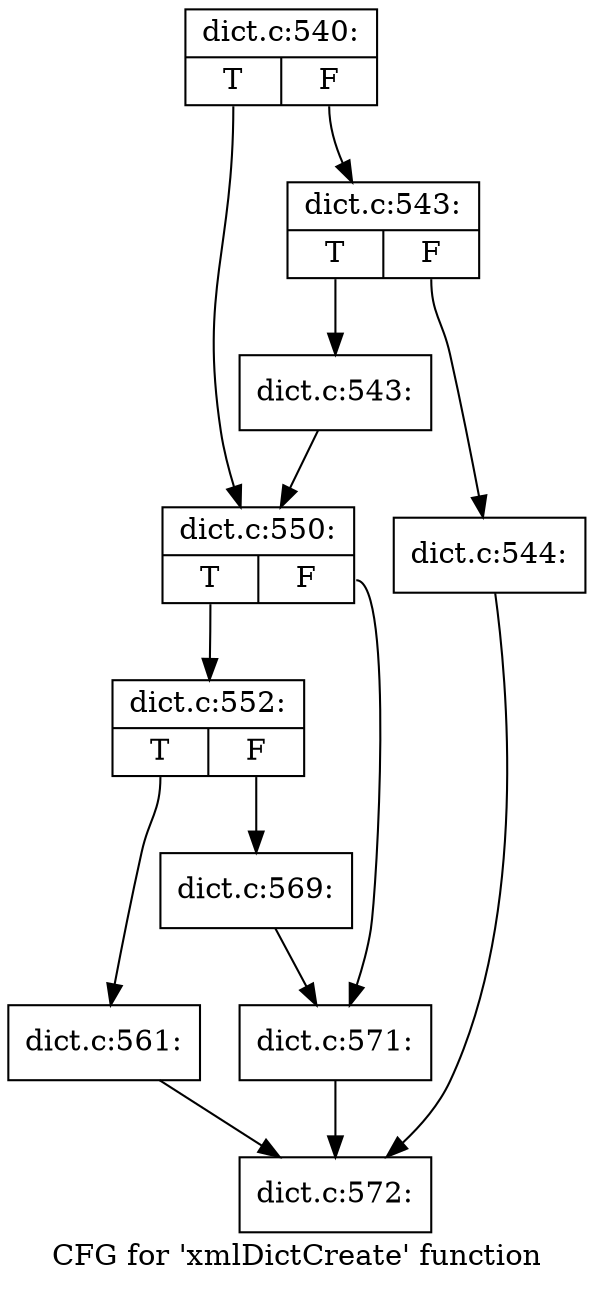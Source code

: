 digraph "CFG for 'xmlDictCreate' function" {
	label="CFG for 'xmlDictCreate' function";

	Node0x48a82c0 [shape=record,label="{dict.c:540:|{<s0>T|<s1>F}}"];
	Node0x48a82c0:s0 -> Node0x48a7be0;
	Node0x48a82c0:s1 -> Node0x48a8240;
	Node0x48a8240 [shape=record,label="{dict.c:543:|{<s0>T|<s1>F}}"];
	Node0x48a8240:s0 -> Node0x48a8470;
	Node0x48a8240:s1 -> Node0x48a8420;
	Node0x48a8420 [shape=record,label="{dict.c:544:}"];
	Node0x48a8420 -> Node0x4893740;
	Node0x48a8470 [shape=record,label="{dict.c:543:}"];
	Node0x48a8470 -> Node0x48a7be0;
	Node0x48a7be0 [shape=record,label="{dict.c:550:|{<s0>T|<s1>F}}"];
	Node0x48a7be0:s0 -> Node0x4895550;
	Node0x48a7be0:s1 -> Node0x48955a0;
	Node0x4895550 [shape=record,label="{dict.c:552:|{<s0>T|<s1>F}}"];
	Node0x4895550:s0 -> Node0x48acb20;
	Node0x4895550:s1 -> Node0x48acb70;
	Node0x48acb20 [shape=record,label="{dict.c:561:}"];
	Node0x48acb20 -> Node0x4893740;
	Node0x48acb70 [shape=record,label="{dict.c:569:}"];
	Node0x48acb70 -> Node0x48955a0;
	Node0x48955a0 [shape=record,label="{dict.c:571:}"];
	Node0x48955a0 -> Node0x4893740;
	Node0x4893740 [shape=record,label="{dict.c:572:}"];
}
